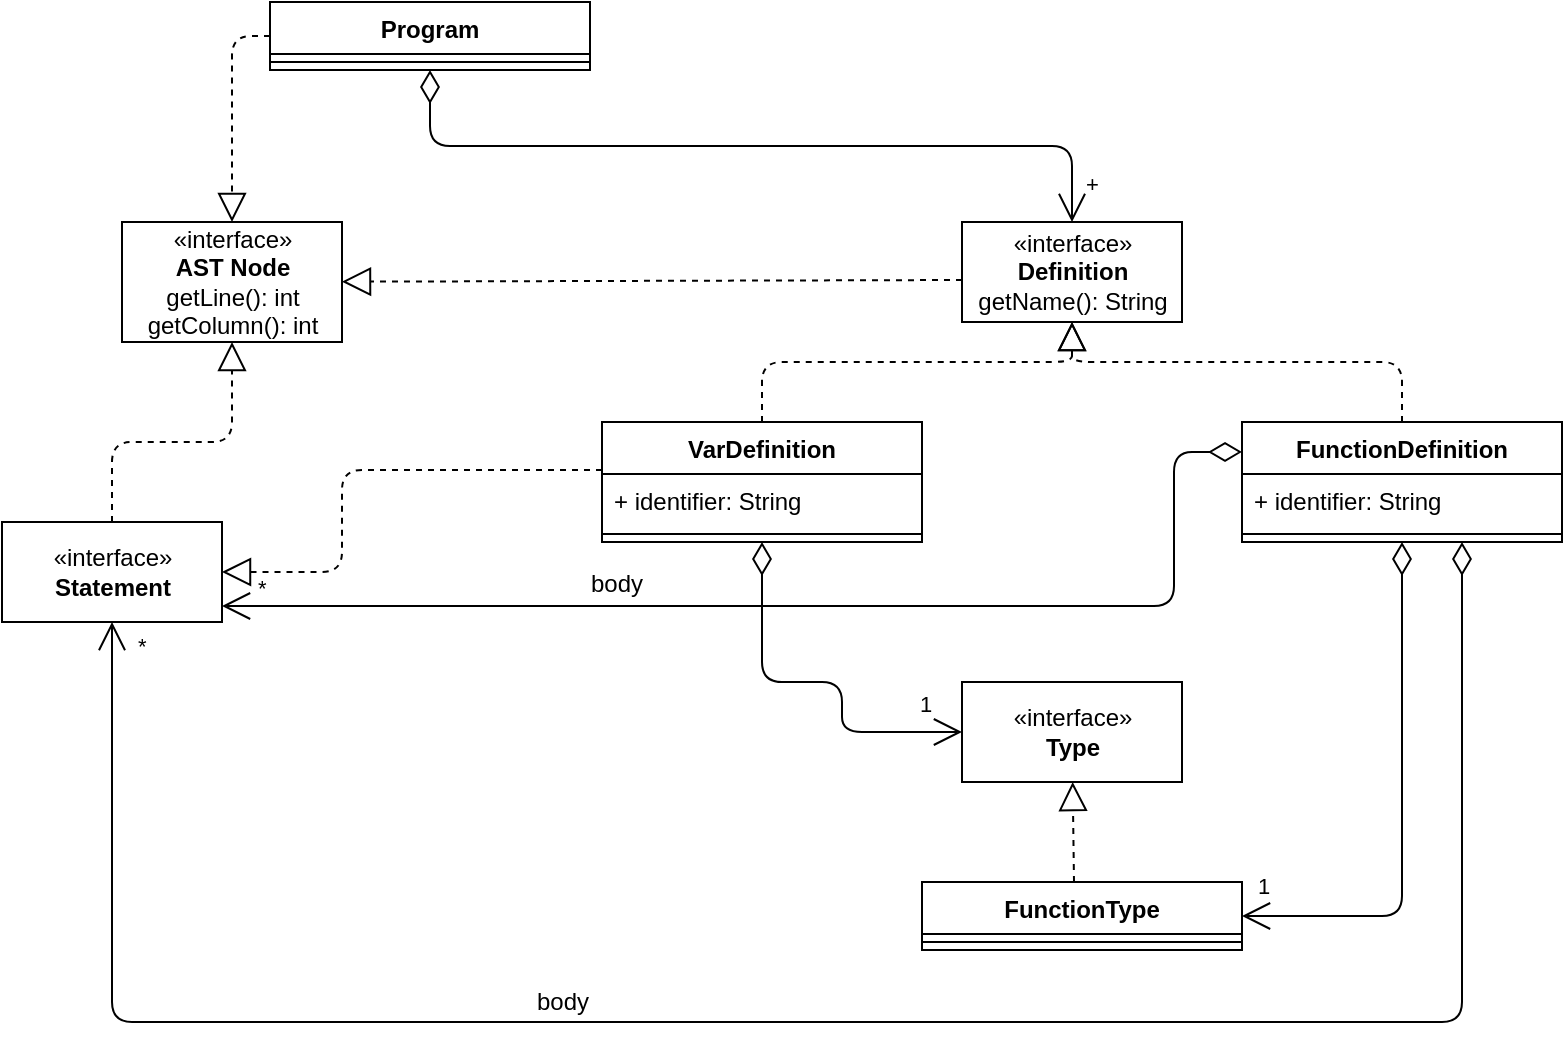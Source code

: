 <mxfile version="12.7.9" pages="4"><diagram id="1pvqE2xSSdPesMA4n-5D" name="General"><mxGraphModel dx="1202" dy="551" grid="1" gridSize="10" guides="1" tooltips="1" connect="1" arrows="1" fold="1" page="1" pageScale="1" pageWidth="1169" pageHeight="827" math="0" shadow="0"><root><mxCell id="xeBCq3p56cCZOaiaHk41-0"/><mxCell id="xeBCq3p56cCZOaiaHk41-1" parent="xeBCq3p56cCZOaiaHk41-0"/><mxCell id="0zR2pNEIbDz-c58yzphK-0" value="Program" style="swimlane;fontStyle=1;align=center;verticalAlign=top;childLayout=stackLayout;horizontal=1;startSize=26;horizontalStack=0;resizeParent=1;resizeParentMax=0;resizeLast=0;collapsible=1;marginBottom=0;" vertex="1" parent="xeBCq3p56cCZOaiaHk41-1"><mxGeometry x="328" y="159" width="160" height="34" as="geometry"/></mxCell><mxCell id="0zR2pNEIbDz-c58yzphK-1" value="" style="line;strokeWidth=1;fillColor=none;align=left;verticalAlign=middle;spacingTop=-1;spacingLeft=3;spacingRight=3;rotatable=0;labelPosition=right;points=[];portConstraint=eastwest;" vertex="1" parent="0zR2pNEIbDz-c58yzphK-0"><mxGeometry y="26" width="160" height="8" as="geometry"/></mxCell><mxCell id="0zR2pNEIbDz-c58yzphK-2" value="«interface»&lt;br&gt;&lt;b&gt;Definition&lt;/b&gt;&lt;br&gt;getName(): String" style="html=1;" vertex="1" parent="xeBCq3p56cCZOaiaHk41-1"><mxGeometry x="674" y="269" width="110" height="50" as="geometry"/></mxCell><mxCell id="0zR2pNEIbDz-c58yzphK-3" value="VarDefinition" style="swimlane;fontStyle=1;align=center;verticalAlign=top;childLayout=stackLayout;horizontal=1;startSize=26;horizontalStack=0;resizeParent=1;resizeParentMax=0;resizeLast=0;collapsible=1;marginBottom=0;" vertex="1" parent="xeBCq3p56cCZOaiaHk41-1"><mxGeometry x="494" y="369" width="160" height="60" as="geometry"/></mxCell><mxCell id="0zR2pNEIbDz-c58yzphK-4" value="+ identifier: String" style="text;strokeColor=none;fillColor=none;align=left;verticalAlign=top;spacingLeft=4;spacingRight=4;overflow=hidden;rotatable=0;points=[[0,0.5],[1,0.5]];portConstraint=eastwest;" vertex="1" parent="0zR2pNEIbDz-c58yzphK-3"><mxGeometry y="26" width="160" height="26" as="geometry"/></mxCell><mxCell id="0zR2pNEIbDz-c58yzphK-5" value="" style="line;strokeWidth=1;fillColor=none;align=left;verticalAlign=middle;spacingTop=-1;spacingLeft=3;spacingRight=3;rotatable=0;labelPosition=right;points=[];portConstraint=eastwest;" vertex="1" parent="0zR2pNEIbDz-c58yzphK-3"><mxGeometry y="52" width="160" height="8" as="geometry"/></mxCell><mxCell id="0zR2pNEIbDz-c58yzphK-6" value="FunctionDefinition" style="swimlane;fontStyle=1;align=center;verticalAlign=top;childLayout=stackLayout;horizontal=1;startSize=26;horizontalStack=0;resizeParent=1;resizeParentMax=0;resizeLast=0;collapsible=1;marginBottom=0;" vertex="1" parent="xeBCq3p56cCZOaiaHk41-1"><mxGeometry x="814" y="369" width="160" height="60" as="geometry"/></mxCell><mxCell id="0zR2pNEIbDz-c58yzphK-7" value="+ identifier: String" style="text;strokeColor=none;fillColor=none;align=left;verticalAlign=top;spacingLeft=4;spacingRight=4;overflow=hidden;rotatable=0;points=[[0,0.5],[1,0.5]];portConstraint=eastwest;" vertex="1" parent="0zR2pNEIbDz-c58yzphK-6"><mxGeometry y="26" width="160" height="26" as="geometry"/></mxCell><mxCell id="0zR2pNEIbDz-c58yzphK-8" value="" style="line;strokeWidth=1;fillColor=none;align=left;verticalAlign=middle;spacingTop=-1;spacingLeft=3;spacingRight=3;rotatable=0;labelPosition=right;points=[];portConstraint=eastwest;" vertex="1" parent="0zR2pNEIbDz-c58yzphK-6"><mxGeometry y="52" width="160" height="8" as="geometry"/></mxCell><mxCell id="0zR2pNEIbDz-c58yzphK-9" value="«interface»&lt;br&gt;&lt;b&gt;Type&lt;/b&gt;" style="html=1;" vertex="1" parent="xeBCq3p56cCZOaiaHk41-1"><mxGeometry x="674" y="499" width="110" height="50" as="geometry"/></mxCell><mxCell id="0zR2pNEIbDz-c58yzphK-10" value="1" style="endArrow=open;html=1;endSize=12;startArrow=diamondThin;startSize=14;startFill=0;edgeStyle=orthogonalEdgeStyle;align=left;verticalAlign=bottom;strokeWidth=1;entryX=0;entryY=0.5;entryDx=0;entryDy=0;" edge="1" parent="xeBCq3p56cCZOaiaHk41-1" source="0zR2pNEIbDz-c58yzphK-3" target="0zR2pNEIbDz-c58yzphK-9"><mxGeometry x="0.758" y="5" relative="1" as="geometry"><mxPoint x="574" y="459" as="sourcePoint"/><mxPoint x="674" y="499" as="targetPoint"/><Array as="points"><mxPoint x="574" y="499"/><mxPoint x="614" y="499"/><mxPoint x="614" y="524"/></Array><mxPoint as="offset"/></mxGeometry></mxCell><mxCell id="0zR2pNEIbDz-c58yzphK-11" value="*" style="endArrow=open;html=1;endSize=12;startArrow=diamondThin;startSize=14;startFill=0;edgeStyle=orthogonalEdgeStyle;align=left;verticalAlign=bottom;strokeWidth=1;exitX=0;exitY=0.25;exitDx=0;exitDy=0;" edge="1" parent="xeBCq3p56cCZOaiaHk41-1" source="0zR2pNEIbDz-c58yzphK-6" target="0zR2pNEIbDz-c58yzphK-18"><mxGeometry x="0.946" relative="1" as="geometry"><mxPoint x="674" y="389" as="sourcePoint"/><mxPoint x="834" y="389" as="targetPoint"/><mxPoint as="offset"/><Array as="points"><mxPoint x="780" y="384"/><mxPoint x="780" y="461"/></Array></mxGeometry></mxCell><mxCell id="0zR2pNEIbDz-c58yzphK-12" value="body" style="text;html=1;align=center;verticalAlign=middle;resizable=0;points=[];labelBackgroundColor=#ffffff;" vertex="1" connectable="0" parent="0zR2pNEIbDz-c58yzphK-11"><mxGeometry x="0.13" y="-4" relative="1" as="geometry"><mxPoint x="-59" y="-7.5" as="offset"/></mxGeometry></mxCell><mxCell id="0zR2pNEIbDz-c58yzphK-13" value="" style="endArrow=block;dashed=1;endFill=0;endSize=12;html=1;strokeWidth=1;entryX=0.5;entryY=1;entryDx=0;entryDy=0;exitX=0.5;exitY=0;exitDx=0;exitDy=0;" edge="1" parent="xeBCq3p56cCZOaiaHk41-1" source="0zR2pNEIbDz-c58yzphK-3" target="0zR2pNEIbDz-c58yzphK-2"><mxGeometry width="160" relative="1" as="geometry"><mxPoint x="514" y="329" as="sourcePoint"/><mxPoint x="674" y="329" as="targetPoint"/><Array as="points"><mxPoint x="574" y="339"/><mxPoint x="729" y="339"/></Array></mxGeometry></mxCell><mxCell id="0zR2pNEIbDz-c58yzphK-14" value="" style="endArrow=block;dashed=1;endFill=0;endSize=12;html=1;strokeWidth=1;exitX=0.5;exitY=0;exitDx=0;exitDy=0;entryX=0.5;entryY=1;entryDx=0;entryDy=0;" edge="1" parent="xeBCq3p56cCZOaiaHk41-1" source="0zR2pNEIbDz-c58yzphK-6" target="0zR2pNEIbDz-c58yzphK-2"><mxGeometry width="160" relative="1" as="geometry"><mxPoint x="584" y="379" as="sourcePoint"/><mxPoint x="724" y="319" as="targetPoint"/><Array as="points"><mxPoint x="894" y="339"/><mxPoint x="729" y="339"/></Array></mxGeometry></mxCell><mxCell id="0zR2pNEIbDz-c58yzphK-15" value="+" style="endArrow=open;html=1;endSize=12;startArrow=diamondThin;startSize=14;startFill=0;edgeStyle=orthogonalEdgeStyle;align=left;verticalAlign=bottom;strokeWidth=1;entryX=0.5;entryY=0;entryDx=0;entryDy=0;exitX=0.5;exitY=1;exitDx=0;exitDy=0;" edge="1" parent="xeBCq3p56cCZOaiaHk41-1" source="0zR2pNEIbDz-c58yzphK-0" target="0zR2pNEIbDz-c58yzphK-2"><mxGeometry x="0.95" y="5" relative="1" as="geometry"><mxPoint x="164" y="299" as="sourcePoint"/><mxPoint x="324" y="299" as="targetPoint"/><mxPoint as="offset"/></mxGeometry></mxCell><mxCell id="0zR2pNEIbDz-c58yzphK-16" value="«interface»&lt;br&gt;&lt;b&gt;AST Node&lt;/b&gt;&lt;br&gt;getLine(): int&lt;br&gt;getColumn(): int" style="html=1;" vertex="1" parent="xeBCq3p56cCZOaiaHk41-1"><mxGeometry x="254" y="269" width="110" height="60" as="geometry"/></mxCell><mxCell id="0zR2pNEIbDz-c58yzphK-17" value="" style="endArrow=block;dashed=1;endFill=0;endSize=12;html=1;strokeWidth=1;entryX=0.5;entryY=0;entryDx=0;entryDy=0;" edge="1" parent="xeBCq3p56cCZOaiaHk41-1" source="0zR2pNEIbDz-c58yzphK-0" target="0zR2pNEIbDz-c58yzphK-16"><mxGeometry width="160" relative="1" as="geometry"><mxPoint x="354" y="169" as="sourcePoint"/><mxPoint x="364" y="219" as="targetPoint"/><Array as="points"><mxPoint x="309" y="176"/></Array></mxGeometry></mxCell><mxCell id="0zR2pNEIbDz-c58yzphK-18" value="«interface»&lt;br&gt;&lt;b&gt;Statement&lt;/b&gt;" style="html=1;" vertex="1" parent="xeBCq3p56cCZOaiaHk41-1"><mxGeometry x="194" y="419" width="110" height="50" as="geometry"/></mxCell><mxCell id="0zR2pNEIbDz-c58yzphK-19" value="" style="endArrow=block;dashed=1;endFill=0;endSize=12;html=1;strokeWidth=1;" edge="1" parent="xeBCq3p56cCZOaiaHk41-1" target="0zR2pNEIbDz-c58yzphK-18"><mxGeometry width="160" relative="1" as="geometry"><mxPoint x="494" y="393" as="sourcePoint"/><mxPoint x="404" y="389" as="targetPoint"/><Array as="points"><mxPoint x="364" y="393"/><mxPoint x="364" y="444"/></Array></mxGeometry></mxCell><mxCell id="0zR2pNEIbDz-c58yzphK-20" value="" style="endArrow=block;dashed=1;endFill=0;endSize=12;html=1;strokeWidth=1;" edge="1" parent="xeBCq3p56cCZOaiaHk41-1" source="0zR2pNEIbDz-c58yzphK-18" target="0zR2pNEIbDz-c58yzphK-16"><mxGeometry width="160" relative="1" as="geometry"><mxPoint x="54" y="319" as="sourcePoint"/><mxPoint x="214" y="319" as="targetPoint"/><Array as="points"><mxPoint x="249" y="379"/><mxPoint x="309" y="379"/></Array></mxGeometry></mxCell><mxCell id="0zR2pNEIbDz-c58yzphK-21" value="" style="endArrow=block;dashed=1;endFill=0;endSize=12;html=1;strokeWidth=1;" edge="1" parent="xeBCq3p56cCZOaiaHk41-1" target="0zR2pNEIbDz-c58yzphK-16"><mxGeometry width="160" relative="1" as="geometry"><mxPoint x="674" y="298" as="sourcePoint"/><mxPoint x="584" y="309" as="targetPoint"/></mxGeometry></mxCell><mxCell id="0zR2pNEIbDz-c58yzphK-22" value="FunctionType" style="swimlane;fontStyle=1;align=center;verticalAlign=top;childLayout=stackLayout;horizontal=1;startSize=26;horizontalStack=0;resizeParent=1;resizeParentMax=0;resizeLast=0;collapsible=1;marginBottom=0;" vertex="1" parent="xeBCq3p56cCZOaiaHk41-1"><mxGeometry x="654" y="599" width="160" height="34" as="geometry"/></mxCell><mxCell id="0zR2pNEIbDz-c58yzphK-23" value="" style="line;strokeWidth=1;fillColor=none;align=left;verticalAlign=middle;spacingTop=-1;spacingLeft=3;spacingRight=3;rotatable=0;labelPosition=right;points=[];portConstraint=eastwest;" vertex="1" parent="0zR2pNEIbDz-c58yzphK-22"><mxGeometry y="26" width="160" height="8" as="geometry"/></mxCell><mxCell id="0zR2pNEIbDz-c58yzphK-24" value="" style="endArrow=block;dashed=1;endFill=0;endSize=12;html=1;strokeWidth=1;" edge="1" parent="xeBCq3p56cCZOaiaHk41-1" target="0zR2pNEIbDz-c58yzphK-9"><mxGeometry width="160" relative="1" as="geometry"><mxPoint x="730" y="599" as="sourcePoint"/><mxPoint x="234" y="659" as="targetPoint"/></mxGeometry></mxCell><mxCell id="0zR2pNEIbDz-c58yzphK-25" value="1" style="endArrow=open;html=1;endSize=12;startArrow=diamondThin;startSize=14;startFill=0;edgeStyle=orthogonalEdgeStyle;align=left;verticalAlign=bottom;strokeWidth=1;entryX=1;entryY=0.5;entryDx=0;entryDy=0;" edge="1" parent="xeBCq3p56cCZOaiaHk41-1" source="0zR2pNEIbDz-c58yzphK-6" target="0zR2pNEIbDz-c58yzphK-22"><mxGeometry x="0.955" y="-6" relative="1" as="geometry"><mxPoint x="834" y="539" as="sourcePoint"/><mxPoint x="994" y="539" as="targetPoint"/><mxPoint as="offset"/></mxGeometry></mxCell><mxCell id="0zR2pNEIbDz-c58yzphK-26" value="*" style="endArrow=open;html=1;endSize=12;startArrow=diamondThin;startSize=14;startFill=0;edgeStyle=orthogonalEdgeStyle;align=left;verticalAlign=bottom;" edge="1" parent="xeBCq3p56cCZOaiaHk41-1" source="0zR2pNEIbDz-c58yzphK-6" target="0zR2pNEIbDz-c58yzphK-18"><mxGeometry x="0.962" y="-11" relative="1" as="geometry"><mxPoint x="334" y="509" as="sourcePoint"/><mxPoint x="494" y="509" as="targetPoint"/><Array as="points"><mxPoint x="924" y="669"/><mxPoint x="249" y="669"/></Array><mxPoint as="offset"/></mxGeometry></mxCell><mxCell id="0zR2pNEIbDz-c58yzphK-27" value="body" style="text;html=1;align=center;verticalAlign=middle;resizable=0;points=[];autosize=1;" vertex="1" parent="xeBCq3p56cCZOaiaHk41-1"><mxGeometry x="454" y="649" width="40" height="20" as="geometry"/></mxCell></root></mxGraphModel></diagram><diagram name="Expression" id="UQ30oNKZ9zZW_lEh5575"><mxGraphModel dx="1022" dy="434" grid="1" gridSize="10" guides="1" tooltips="1" connect="1" arrows="1" fold="1" page="1" pageScale="1" pageWidth="1169" pageHeight="827" math="0" shadow="0"><root><mxCell id="pkYUjKq_L7vuNlTsYVVi-0"/><mxCell id="pkYUjKq_L7vuNlTsYVVi-1" parent="pkYUjKq_L7vuNlTsYVVi-0"/><mxCell id="pkYUjKq_L7vuNlTsYVVi-2" value="Variable" style="swimlane;fontStyle=1;align=center;verticalAlign=top;childLayout=stackLayout;horizontal=1;startSize=26;horizontalStack=0;resizeParent=1;resizeParentMax=0;resizeLast=0;collapsible=1;marginBottom=0;shadow=0;" parent="pkYUjKq_L7vuNlTsYVVi-1" vertex="1"><mxGeometry x="88.0" y="298.4" width="160" height="60" as="geometry"/></mxCell><mxCell id="pkYUjKq_L7vuNlTsYVVi-3" value="+ name: String" style="text;strokeColor=none;fillColor=none;align=left;verticalAlign=top;spacingLeft=4;spacingRight=4;overflow=hidden;rotatable=0;points=[[0,0.5],[1,0.5]];portConstraint=eastwest;shadow=0;" parent="pkYUjKq_L7vuNlTsYVVi-2" vertex="1"><mxGeometry y="26" width="160" height="26" as="geometry"/></mxCell><mxCell id="pkYUjKq_L7vuNlTsYVVi-4" value="" style="line;strokeWidth=1;fillColor=none;align=left;verticalAlign=middle;spacingTop=-1;spacingLeft=3;spacingRight=3;rotatable=0;labelPosition=right;points=[];portConstraint=eastwest;shadow=0;" parent="pkYUjKq_L7vuNlTsYVVi-2" vertex="1"><mxGeometry y="52" width="160" height="8" as="geometry"/></mxCell><mxCell id="pkYUjKq_L7vuNlTsYVVi-5" value="IntLiteral" style="swimlane;fontStyle=1;align=center;verticalAlign=top;childLayout=stackLayout;horizontal=1;startSize=26;horizontalStack=0;resizeParent=1;resizeParentMax=0;resizeLast=0;collapsible=1;marginBottom=0;shadow=0;" parent="pkYUjKq_L7vuNlTsYVVi-1" vertex="1"><mxGeometry x="101.0" y="516.6" width="160" height="60" as="geometry"/></mxCell><mxCell id="pkYUjKq_L7vuNlTsYVVi-6" value="+ value: int" style="text;strokeColor=none;fillColor=none;align=left;verticalAlign=top;spacingLeft=4;spacingRight=4;overflow=hidden;rotatable=0;points=[[0,0.5],[1,0.5]];portConstraint=eastwest;shadow=0;" parent="pkYUjKq_L7vuNlTsYVVi-5" vertex="1"><mxGeometry y="26" width="160" height="26" as="geometry"/></mxCell><mxCell id="pkYUjKq_L7vuNlTsYVVi-7" value="" style="line;strokeWidth=1;fillColor=none;align=left;verticalAlign=middle;spacingTop=-1;spacingLeft=3;spacingRight=3;rotatable=0;labelPosition=right;points=[];portConstraint=eastwest;shadow=0;" parent="pkYUjKq_L7vuNlTsYVVi-5" vertex="1"><mxGeometry y="52" width="160" height="8" as="geometry"/></mxCell><mxCell id="pkYUjKq_L7vuNlTsYVVi-8" value="Arithmetic" style="swimlane;fontStyle=1;align=center;verticalAlign=top;childLayout=stackLayout;horizontal=1;startSize=26;horizontalStack=0;resizeParent=1;resizeParentMax=0;resizeLast=0;collapsible=1;marginBottom=0;shadow=0;" parent="pkYUjKq_L7vuNlTsYVVi-1" vertex="1"><mxGeometry x="430.0" y="594.0" width="160" height="60" as="geometry"/></mxCell><mxCell id="pkYUjKq_L7vuNlTsYVVi-9" value="+ operand: String" style="text;strokeColor=none;fillColor=none;align=left;verticalAlign=top;spacingLeft=4;spacingRight=4;overflow=hidden;rotatable=0;points=[[0,0.5],[1,0.5]];portConstraint=eastwest;shadow=0;" parent="pkYUjKq_L7vuNlTsYVVi-8" vertex="1"><mxGeometry y="26" width="160" height="26" as="geometry"/></mxCell><mxCell id="pkYUjKq_L7vuNlTsYVVi-10" value="" style="line;strokeWidth=1;fillColor=none;align=left;verticalAlign=middle;spacingTop=-1;spacingLeft=3;spacingRight=3;rotatable=0;labelPosition=right;points=[];portConstraint=eastwest;shadow=0;" parent="pkYUjKq_L7vuNlTsYVVi-8" vertex="1"><mxGeometry y="52" width="160" height="8" as="geometry"/></mxCell><mxCell id="pkYUjKq_L7vuNlTsYVVi-11" value="UnaryMinus" style="swimlane;fontStyle=1;align=center;verticalAlign=top;childLayout=stackLayout;horizontal=1;startSize=26;horizontalStack=0;resizeParent=1;resizeParentMax=0;resizeLast=0;collapsible=1;marginBottom=0;shadow=0;" parent="pkYUjKq_L7vuNlTsYVVi-1" vertex="1"><mxGeometry x="293.2" y="38.0" width="160" height="34" as="geometry"/></mxCell><mxCell id="pkYUjKq_L7vuNlTsYVVi-12" value="" style="line;strokeWidth=1;fillColor=none;align=left;verticalAlign=middle;spacingTop=-1;spacingLeft=3;spacingRight=3;rotatable=0;labelPosition=right;points=[];portConstraint=eastwest;shadow=0;" parent="pkYUjKq_L7vuNlTsYVVi-11" vertex="1"><mxGeometry y="26" width="160" height="8" as="geometry"/></mxCell><mxCell id="pkYUjKq_L7vuNlTsYVVi-13" value="«interface»&lt;br&gt;&lt;b&gt;Expression&lt;/b&gt;" style="html=1;shadow=0;" parent="pkYUjKq_L7vuNlTsYVVi-1" vertex="1"><mxGeometry x="408.0" y="272.1" width="226.8" height="112.6" as="geometry"/></mxCell><mxCell id="pkYUjKq_L7vuNlTsYVVi-14" value="" style="endArrow=block;dashed=1;endFill=0;endSize=12;html=1;shadow=0;" parent="pkYUjKq_L7vuNlTsYVVi-1" source="pkYUjKq_L7vuNlTsYVVi-2" target="pkYUjKq_L7vuNlTsYVVi-13" edge="1"><mxGeometry width="160" relative="1" as="geometry"><mxPoint x="444.8" y="421.4" as="sourcePoint"/><mxPoint x="614.8" y="541.4" as="targetPoint"/></mxGeometry></mxCell><mxCell id="pkYUjKq_L7vuNlTsYVVi-15" value="" style="endArrow=block;dashed=1;endFill=0;endSize=12;html=1;shadow=0;" parent="pkYUjKq_L7vuNlTsYVVi-1" source="pkYUjKq_L7vuNlTsYVVi-5" edge="1"><mxGeometry width="160" relative="1" as="geometry"><mxPoint x="173.2" y="489.6" as="sourcePoint"/><mxPoint x="407.2" y="379.6" as="targetPoint"/></mxGeometry></mxCell><mxCell id="pkYUjKq_L7vuNlTsYVVi-16" value="" style="endArrow=block;dashed=1;endFill=0;endSize=12;html=1;exitX=0.75;exitY=0;exitDx=0;exitDy=0;shadow=0;entryX=0.626;entryY=1;entryDx=0;entryDy=0;entryPerimeter=0;" parent="pkYUjKq_L7vuNlTsYVVi-1" source="pkYUjKq_L7vuNlTsYVVi-8" target="pkYUjKq_L7vuNlTsYVVi-13" edge="1"><mxGeometry width="160" relative="1" as="geometry"><mxPoint x="424.8" y="441.4" as="sourcePoint"/><mxPoint x="574.8" y="331.4" as="targetPoint"/></mxGeometry></mxCell><mxCell id="pkYUjKq_L7vuNlTsYVVi-17" value="" style="endArrow=block;dashed=1;endFill=0;endSize=12;html=1;entryX=0.199;entryY=0;entryDx=0;entryDy=0;entryPerimeter=0;shadow=0;" parent="pkYUjKq_L7vuNlTsYVVi-1" source="pkYUjKq_L7vuNlTsYVVi-11" target="pkYUjKq_L7vuNlTsYVVi-13" edge="1"><mxGeometry width="160" relative="1" as="geometry"><mxPoint x="634.8" y="435.4" as="sourcePoint"/><mxPoint x="584.8" y="341.4" as="targetPoint"/><Array as="points"><mxPoint x="374.2" y="189.6"/><mxPoint x="453.2" y="189.6"/></Array></mxGeometry></mxCell><mxCell id="pkYUjKq_L7vuNlTsYVVi-18" value="UnaryNot" style="swimlane;fontStyle=1;align=center;verticalAlign=top;childLayout=stackLayout;horizontal=1;startSize=26;horizontalStack=0;resizeParent=1;resizeParentMax=0;resizeLast=0;collapsible=1;marginBottom=0;shadow=0;" parent="pkYUjKq_L7vuNlTsYVVi-1" vertex="1"><mxGeometry x="88.0" y="38.0" width="160" height="34" as="geometry"/></mxCell><mxCell id="pkYUjKq_L7vuNlTsYVVi-19" value="" style="line;strokeWidth=1;fillColor=none;align=left;verticalAlign=middle;spacingTop=-1;spacingLeft=3;spacingRight=3;rotatable=0;labelPosition=right;points=[];portConstraint=eastwest;shadow=0;" parent="pkYUjKq_L7vuNlTsYVVi-18" vertex="1"><mxGeometry y="26" width="160" height="8" as="geometry"/></mxCell><mxCell id="pkYUjKq_L7vuNlTsYVVi-20" value="" style="endArrow=block;dashed=1;endFill=0;endSize=12;html=1;entryX=0.111;entryY=0;entryDx=0;entryDy=0;entryPerimeter=0;shadow=0;" parent="pkYUjKq_L7vuNlTsYVVi-1" target="pkYUjKq_L7vuNlTsYVVi-13" edge="1"><mxGeometry width="160" relative="1" as="geometry"><mxPoint x="223.2" y="71.6" as="sourcePoint"/><mxPoint x="644.8" y="299.2" as="targetPoint"/><Array as="points"><mxPoint x="223.2" y="189.6"/><mxPoint x="323.2" y="189.6"/><mxPoint x="323.2" y="229.6"/><mxPoint x="433.2" y="229.6"/></Array></mxGeometry></mxCell><mxCell id="pkYUjKq_L7vuNlTsYVVi-21" value="Comparisson" style="swimlane;fontStyle=1;align=center;verticalAlign=top;childLayout=stackLayout;horizontal=1;startSize=26;horizontalStack=0;resizeParent=1;resizeParentMax=0;resizeLast=0;collapsible=1;marginBottom=0;shadow=0;" parent="pkYUjKq_L7vuNlTsYVVi-1" vertex="1"><mxGeometry x="848.0" y="298.4" width="160" height="60" as="geometry"><mxRectangle x="860" y="-70" width="110" height="26" as="alternateBounds"/></mxGeometry></mxCell><mxCell id="pkYUjKq_L7vuNlTsYVVi-22" value="+ operand: String" style="text;strokeColor=none;fillColor=none;align=left;verticalAlign=top;spacingLeft=4;spacingRight=4;overflow=hidden;rotatable=0;points=[[0,0.5],[1,0.5]];portConstraint=eastwest;shadow=0;" parent="pkYUjKq_L7vuNlTsYVVi-21" vertex="1"><mxGeometry y="26" width="160" height="26" as="geometry"/></mxCell><mxCell id="pkYUjKq_L7vuNlTsYVVi-23" value="" style="line;strokeWidth=1;fillColor=none;align=left;verticalAlign=middle;spacingTop=-1;spacingLeft=3;spacingRight=3;rotatable=0;labelPosition=right;points=[];portConstraint=eastwest;shadow=0;" parent="pkYUjKq_L7vuNlTsYVVi-21" vertex="1"><mxGeometry y="52" width="160" height="8" as="geometry"/></mxCell><mxCell id="pkYUjKq_L7vuNlTsYVVi-24" value="" style="endArrow=block;dashed=1;endFill=0;endSize=12;html=1;entryX=1;entryY=0.5;entryDx=0;entryDy=0;exitX=-0.015;exitY=0.1;exitDx=0;exitDy=0;exitPerimeter=0;shadow=0;" parent="pkYUjKq_L7vuNlTsYVVi-1" source="pkYUjKq_L7vuNlTsYVVi-22" target="pkYUjKq_L7vuNlTsYVVi-13" edge="1"><mxGeometry width="160" relative="1" as="geometry"><mxPoint x="521.8" y="181.4" as="sourcePoint"/><mxPoint x="681.8" y="181.4" as="targetPoint"/></mxGeometry></mxCell><mxCell id="pkYUjKq_L7vuNlTsYVVi-25" value="2" style="endArrow=open;html=1;endSize=12;startArrow=diamondThin;startSize=14;startFill=0;edgeStyle=orthogonalEdgeStyle;align=left;verticalAlign=bottom;exitX=0;exitY=0.25;exitDx=0;exitDy=0;entryX=1;entryY=0.25;entryDx=0;entryDy=0;shadow=0;" parent="pkYUjKq_L7vuNlTsYVVi-1" source="pkYUjKq_L7vuNlTsYVVi-21" target="pkYUjKq_L7vuNlTsYVVi-13" edge="1"><mxGeometry x="0.911" relative="1" as="geometry"><mxPoint x="824.8" y="106.4" as="sourcePoint"/><mxPoint x="614.8" y="281.4" as="targetPoint"/><mxPoint as="offset"/></mxGeometry></mxCell><mxCell id="pkYUjKq_L7vuNlTsYVVi-26" value="Logical" style="swimlane;fontStyle=1;align=center;verticalAlign=top;childLayout=stackLayout;horizontal=1;startSize=26;horizontalStack=0;resizeParent=1;resizeParentMax=0;resizeLast=0;collapsible=1;marginBottom=0;shadow=0;" parent="pkYUjKq_L7vuNlTsYVVi-1" vertex="1"><mxGeometry x="848.0" y="124.0" width="160" height="60" as="geometry"/></mxCell><mxCell id="pkYUjKq_L7vuNlTsYVVi-27" value="+ operand: String" style="text;strokeColor=none;fillColor=none;align=left;verticalAlign=top;spacingLeft=4;spacingRight=4;overflow=hidden;rotatable=0;points=[[0,0.5],[1,0.5]];portConstraint=eastwest;shadow=0;" parent="pkYUjKq_L7vuNlTsYVVi-26" vertex="1"><mxGeometry y="26" width="160" height="26" as="geometry"/></mxCell><mxCell id="pkYUjKq_L7vuNlTsYVVi-28" value="" style="line;strokeWidth=1;fillColor=none;align=left;verticalAlign=middle;spacingTop=-1;spacingLeft=3;spacingRight=3;rotatable=0;labelPosition=right;points=[];portConstraint=eastwest;shadow=0;" parent="pkYUjKq_L7vuNlTsYVVi-26" vertex="1"><mxGeometry y="52" width="160" height="8" as="geometry"/></mxCell><mxCell id="pkYUjKq_L7vuNlTsYVVi-29" value="" style="endArrow=block;dashed=1;endFill=0;endSize=12;html=1;shadow=0;" parent="pkYUjKq_L7vuNlTsYVVi-1" source="pkYUjKq_L7vuNlTsYVVi-26" target="pkYUjKq_L7vuNlTsYVVi-13" edge="1"><mxGeometry width="160" relative="1" as="geometry"><mxPoint x="484.8" y="141.4" as="sourcePoint"/><mxPoint x="534.8" y="191.4" as="targetPoint"/></mxGeometry></mxCell><mxCell id="pkYUjKq_L7vuNlTsYVVi-30" value="2" style="endArrow=open;html=1;endSize=12;startArrow=diamondThin;startSize=14;startFill=0;edgeStyle=orthogonalEdgeStyle;align=left;verticalAlign=bottom;entryX=0.97;entryY=0.012;entryDx=0;entryDy=0;entryPerimeter=0;shadow=0;" parent="pkYUjKq_L7vuNlTsYVVi-1" source="pkYUjKq_L7vuNlTsYVVi-26" target="pkYUjKq_L7vuNlTsYVVi-13" edge="1"><mxGeometry x="0.849" y="-18" relative="1" as="geometry"><mxPoint x="532.8" y="141.4" as="sourcePoint"/><mxPoint x="504.8" y="191.4" as="targetPoint"/><mxPoint as="offset"/></mxGeometry></mxCell><mxCell id="pkYUjKq_L7vuNlTsYVVi-31" value="Indexing" style="swimlane;fontStyle=1;align=center;verticalAlign=top;childLayout=stackLayout;horizontal=1;startSize=26;horizontalStack=0;resizeParent=1;resizeParentMax=0;resizeLast=0;collapsible=1;marginBottom=0;shadow=0;" parent="pkYUjKq_L7vuNlTsYVVi-1" vertex="1"><mxGeometry x="720.0" y="630.0" width="160" height="34" as="geometry"/></mxCell><mxCell id="pkYUjKq_L7vuNlTsYVVi-32" value="" style="line;strokeWidth=1;fillColor=none;align=left;verticalAlign=middle;spacingTop=-1;spacingLeft=3;spacingRight=3;rotatable=0;labelPosition=right;points=[];portConstraint=eastwest;shadow=0;" parent="pkYUjKq_L7vuNlTsYVVi-31" vertex="1"><mxGeometry y="26" width="160" height="8" as="geometry"/></mxCell><mxCell id="pkYUjKq_L7vuNlTsYVVi-33" value="2" style="endArrow=open;html=1;endSize=12;startArrow=diamondThin;startSize=14;startFill=0;edgeStyle=orthogonalEdgeStyle;align=left;verticalAlign=bottom;shadow=0;" parent="pkYUjKq_L7vuNlTsYVVi-1" source="pkYUjKq_L7vuNlTsYVVi-8" edge="1" target="pkYUjKq_L7vuNlTsYVVi-13"><mxGeometry x="0.847" y="-7" relative="1" as="geometry"><mxPoint x="468.0" y="544.0" as="sourcePoint"/><mxPoint x="500" y="440" as="targetPoint"/><mxPoint as="offset"/></mxGeometry></mxCell><mxCell id="pkYUjKq_L7vuNlTsYVVi-34" value="1" style="endArrow=open;html=1;endSize=12;startArrow=diamondThin;startSize=14;startFill=0;edgeStyle=orthogonalEdgeStyle;align=left;verticalAlign=bottom;shadow=0;" parent="pkYUjKq_L7vuNlTsYVVi-1" source="pkYUjKq_L7vuNlTsYVVi-18" target="pkYUjKq_L7vuNlTsYVVi-13" edge="1"><mxGeometry x="0.936" relative="1" as="geometry"><mxPoint x="803.0" y="558.4" as="sourcePoint"/><mxPoint x="803.058" y="329.1" as="targetPoint"/><mxPoint as="offset"/><Array as="points"><mxPoint x="168.2" y="139.6"/><mxPoint x="203.2" y="139.6"/><mxPoint x="203.2" y="279.6"/></Array></mxGeometry></mxCell><mxCell id="pkYUjKq_L7vuNlTsYVVi-73" value="1" style="endArrow=open;html=1;endSize=12;startArrow=diamondThin;startSize=14;startFill=0;edgeStyle=orthogonalEdgeStyle;align=left;verticalAlign=bottom;exitX=0.688;exitY=1;exitDx=0;exitDy=0;exitPerimeter=0;shadow=0;" parent="pkYUjKq_L7vuNlTsYVVi-1" source="pkYUjKq_L7vuNlTsYVVi-12" target="pkYUjKq_L7vuNlTsYVVi-13" edge="1"><mxGeometry x="0.832" y="-10" relative="1" as="geometry"><mxPoint x="393.2" y="45.0" as="sourcePoint"/><mxPoint x="553.2" y="45.0" as="targetPoint"/><mxPoint as="offset"/></mxGeometry></mxCell><mxCell id="pkYUjKq_L7vuNlTsYVVi-74" value="Access" style="swimlane;fontStyle=1;align=center;verticalAlign=top;childLayout=stackLayout;horizontal=1;startSize=26;horizontalStack=0;resizeParent=1;resizeParentMax=0;resizeLast=0;collapsible=1;marginBottom=0;shadow=0;" parent="pkYUjKq_L7vuNlTsYVVi-1" vertex="1"><mxGeometry x="240.0" y="630" width="160" height="60" as="geometry"/></mxCell><mxCell id="pkYUjKq_L7vuNlTsYVVi-75" value="+ member: String" style="text;strokeColor=none;fillColor=none;align=left;verticalAlign=top;spacingLeft=4;spacingRight=4;overflow=hidden;rotatable=0;points=[[0,0.5],[1,0.5]];portConstraint=eastwest;shadow=0;" parent="pkYUjKq_L7vuNlTsYVVi-74" vertex="1"><mxGeometry y="26" width="160" height="26" as="geometry"/></mxCell><mxCell id="pkYUjKq_L7vuNlTsYVVi-76" value="" style="line;strokeWidth=1;fillColor=none;align=left;verticalAlign=middle;spacingTop=-1;spacingLeft=3;spacingRight=3;rotatable=0;labelPosition=right;points=[];portConstraint=eastwest;shadow=0;" parent="pkYUjKq_L7vuNlTsYVVi-74" vertex="1"><mxGeometry y="52" width="160" height="8" as="geometry"/></mxCell><mxCell id="pkYUjKq_L7vuNlTsYVVi-77" value="" style="endArrow=block;dashed=1;endFill=0;endSize=12;html=1;strokeWidth=1;shadow=0;entryX=0.295;entryY=1;entryDx=0;entryDy=0;entryPerimeter=0;" parent="pkYUjKq_L7vuNlTsYVVi-1" source="pkYUjKq_L7vuNlTsYVVi-74" target="pkYUjKq_L7vuNlTsYVVi-13" edge="1"><mxGeometry width="160" relative="1" as="geometry"><mxPoint x="103.2" y="399.6" as="sourcePoint"/><mxPoint x="408.2" y="356.6" as="targetPoint"/><Array as="points"><mxPoint x="320" y="570"/><mxPoint x="475" y="570"/></Array></mxGeometry></mxCell><mxCell id="pkYUjKq_L7vuNlTsYVVi-78" value="1" style="endArrow=open;html=1;endSize=12;startArrow=diamondThin;startSize=14;startFill=0;edgeStyle=orthogonalEdgeStyle;align=left;verticalAlign=bottom;strokeWidth=1;exitX=0.25;exitY=0;exitDx=0;exitDy=0;shadow=0;" parent="pkYUjKq_L7vuNlTsYVVi-1" source="pkYUjKq_L7vuNlTsYVVi-74" target="pkYUjKq_L7vuNlTsYVVi-13" edge="1"><mxGeometry x="0.891" y="-6" relative="1" as="geometry"><mxPoint x="-86.8" y="809.6" as="sourcePoint"/><mxPoint x="444" y="388" as="targetPoint"/><mxPoint as="offset"/><Array as="points"><mxPoint x="280" y="507"/><mxPoint x="450" y="507"/></Array></mxGeometry></mxCell><mxCell id="pkYUjKq_L7vuNlTsYVVi-80" value="Cast" style="swimlane;fontStyle=1;align=center;verticalAlign=top;childLayout=stackLayout;horizontal=1;startSize=26;horizontalStack=0;resizeParent=1;resizeParentMax=0;resizeLast=0;collapsible=1;marginBottom=0;shadow=0;" parent="pkYUjKq_L7vuNlTsYVVi-1" vertex="1"><mxGeometry x="972" y="529.6" width="160" height="34" as="geometry"/></mxCell><mxCell id="pkYUjKq_L7vuNlTsYVVi-81" value="" style="line;strokeWidth=1;fillColor=none;align=left;verticalAlign=middle;spacingTop=-1;spacingLeft=3;spacingRight=3;rotatable=0;labelPosition=right;points=[];portConstraint=eastwest;shadow=0;" parent="pkYUjKq_L7vuNlTsYVVi-80" vertex="1"><mxGeometry y="26" width="160" height="8" as="geometry"/></mxCell><mxCell id="pkYUjKq_L7vuNlTsYVVi-82" value="" style="endArrow=block;dashed=1;endFill=0;endSize=12;html=1;strokeWidth=1;entryX=1;entryY=0.75;entryDx=0;entryDy=0;shadow=0;" parent="pkYUjKq_L7vuNlTsYVVi-1" source="pkYUjKq_L7vuNlTsYVVi-80" target="pkYUjKq_L7vuNlTsYVVi-13" edge="1"><mxGeometry width="160" relative="1" as="geometry"><mxPoint x="-86.8" y="809.6" as="sourcePoint"/><mxPoint x="73.2" y="809.6" as="targetPoint"/><Array as="points"><mxPoint x="1052.2" y="389.6"/><mxPoint x="773.2" y="389.6"/><mxPoint x="773.2" y="356.6"/></Array></mxGeometry></mxCell><mxCell id="pkYUjKq_L7vuNlTsYVVi-83" value="1" style="endArrow=open;html=1;endSize=12;startArrow=diamondThin;startSize=14;startFill=0;edgeStyle=orthogonalEdgeStyle;align=left;verticalAlign=bottom;strokeWidth=1;entryX=1.006;entryY=0.885;entryDx=0;entryDy=0;entryPerimeter=0;exitX=0.25;exitY=0;exitDx=0;exitDy=0;shadow=0;" parent="pkYUjKq_L7vuNlTsYVVi-1" source="pkYUjKq_L7vuNlTsYVVi-80" target="pkYUjKq_L7vuNlTsYVVi-13" edge="1"><mxGeometry x="1" y="18" relative="1" as="geometry"><mxPoint x="803.2" y="459.6" as="sourcePoint"/><mxPoint x="963.2" y="459.6" as="targetPoint"/><Array as="points"><mxPoint x="1011.2" y="409.6"/><mxPoint x="753.2" y="409.6"/><mxPoint x="753.2" y="371.6"/></Array><mxPoint as="offset"/></mxGeometry></mxCell><mxCell id="pkYUjKq_L7vuNlTsYVVi-84" value="«interface»&lt;br&gt;&lt;b&gt;Type&lt;/b&gt;" style="html=1;shadow=0;" parent="pkYUjKq_L7vuNlTsYVVi-1" vertex="1"><mxGeometry x="973.2" y="645.6" width="110" height="50" as="geometry"/></mxCell><mxCell id="pkYUjKq_L7vuNlTsYVVi-85" value="1" style="endArrow=open;html=1;endSize=12;startArrow=diamondThin;startSize=14;startFill=0;edgeStyle=orthogonalEdgeStyle;align=left;verticalAlign=bottom;strokeWidth=1;shadow=0;" parent="pkYUjKq_L7vuNlTsYVVi-1" source="pkYUjKq_L7vuNlTsYVVi-80" target="pkYUjKq_L7vuNlTsYVVi-84" edge="1"><mxGeometry x="0.886" y="-16" relative="1" as="geometry"><mxPoint x="-86.8" y="809.6" as="sourcePoint"/><mxPoint x="73.2" y="809.6" as="targetPoint"/><mxPoint as="offset"/></mxGeometry></mxCell><mxCell id="pkYUjKq_L7vuNlTsYVVi-86" value="" style="endArrow=block;dashed=1;endFill=0;endSize=12;html=1;entryX=0.97;entryY=1.003;entryDx=0;entryDy=0;exitX=0.5;exitY=0;exitDx=0;exitDy=0;shadow=0;entryPerimeter=0;" parent="pkYUjKq_L7vuNlTsYVVi-1" source="pkYUjKq_L7vuNlTsYVVi-31" target="pkYUjKq_L7vuNlTsYVVi-13" edge="1"><mxGeometry width="160" relative="1" as="geometry"><mxPoint x="638" y="480" as="sourcePoint"/><mxPoint x="798" y="480" as="targetPoint"/><Array as="points"><mxPoint x="628" y="500"/></Array></mxGeometry></mxCell><mxCell id="pkYUjKq_L7vuNlTsYVVi-87" value="2" style="endArrow=open;html=1;endSize=12;startArrow=diamondThin;startSize=14;startFill=0;edgeStyle=orthogonalEdgeStyle;align=left;verticalAlign=bottom;exitX=0;exitY=0.5;exitDx=0;exitDy=0;shadow=0;" parent="pkYUjKq_L7vuNlTsYVVi-1" source="pkYUjKq_L7vuNlTsYVVi-31" target="pkYUjKq_L7vuNlTsYVVi-13" edge="1"><mxGeometry x="0.864" relative="1" as="geometry"><mxPoint x="718" y="500" as="sourcePoint"/><mxPoint x="878" y="500" as="targetPoint"/><mxPoint as="offset"/><Array as="points"><mxPoint x="610" y="647"/></Array></mxGeometry></mxCell><mxCell id="PlP36PDPuN4ZSWtWHrEI-0" value="DoubleLiteral" style="swimlane;fontStyle=1;align=center;verticalAlign=top;childLayout=stackLayout;horizontal=1;startSize=26;horizontalStack=0;resizeParent=1;resizeParentMax=0;resizeLast=0;collapsible=1;marginBottom=0;shadow=0;" parent="pkYUjKq_L7vuNlTsYVVi-1" vertex="1"><mxGeometry x="50.0" y="440.0" width="160" height="60" as="geometry"/></mxCell><mxCell id="PlP36PDPuN4ZSWtWHrEI-1" value="+ value: double" style="text;strokeColor=none;fillColor=none;align=left;verticalAlign=top;spacingLeft=4;spacingRight=4;overflow=hidden;rotatable=0;points=[[0,0.5],[1,0.5]];portConstraint=eastwest;shadow=0;" parent="PlP36PDPuN4ZSWtWHrEI-0" vertex="1"><mxGeometry y="26" width="160" height="26" as="geometry"/></mxCell><mxCell id="PlP36PDPuN4ZSWtWHrEI-2" value="" style="line;strokeWidth=1;fillColor=none;align=left;verticalAlign=middle;spacingTop=-1;spacingLeft=3;spacingRight=3;rotatable=0;labelPosition=right;points=[];portConstraint=eastwest;shadow=0;" parent="PlP36PDPuN4ZSWtWHrEI-0" vertex="1"><mxGeometry y="52" width="160" height="8" as="geometry"/></mxCell><mxCell id="PlP36PDPuN4ZSWtWHrEI-3" value="CharLiteral" style="swimlane;fontStyle=1;align=center;verticalAlign=top;childLayout=stackLayout;horizontal=1;startSize=26;horizontalStack=0;resizeParent=1;resizeParentMax=0;resizeLast=0;collapsible=1;marginBottom=0;shadow=0;" parent="pkYUjKq_L7vuNlTsYVVi-1" vertex="1"><mxGeometry x="50.0" y="370.0" width="160" height="60" as="geometry"/></mxCell><mxCell id="PlP36PDPuN4ZSWtWHrEI-4" value="+ value: char" style="text;strokeColor=none;fillColor=none;align=left;verticalAlign=top;spacingLeft=4;spacingRight=4;overflow=hidden;rotatable=0;points=[[0,0.5],[1,0.5]];portConstraint=eastwest;shadow=0;" parent="PlP36PDPuN4ZSWtWHrEI-3" vertex="1"><mxGeometry y="26" width="160" height="26" as="geometry"/></mxCell><mxCell id="PlP36PDPuN4ZSWtWHrEI-5" value="" style="line;strokeWidth=1;fillColor=none;align=left;verticalAlign=middle;spacingTop=-1;spacingLeft=3;spacingRight=3;rotatable=0;labelPosition=right;points=[];portConstraint=eastwest;shadow=0;" parent="PlP36PDPuN4ZSWtWHrEI-3" vertex="1"><mxGeometry y="52" width="160" height="8" as="geometry"/></mxCell><mxCell id="PlP36PDPuN4ZSWtWHrEI-6" value="" style="endArrow=block;dashed=1;endFill=0;endSize=12;html=1;" parent="pkYUjKq_L7vuNlTsYVVi-1" source="PlP36PDPuN4ZSWtWHrEI-3" target="pkYUjKq_L7vuNlTsYVVi-13" edge="1"><mxGeometry width="160" relative="1" as="geometry"><mxPoint x="230" y="380" as="sourcePoint"/><mxPoint x="390" y="380" as="targetPoint"/></mxGeometry></mxCell><mxCell id="PlP36PDPuN4ZSWtWHrEI-7" value="" style="endArrow=block;dashed=1;endFill=0;endSize=12;html=1;" parent="pkYUjKq_L7vuNlTsYVVi-1" source="PlP36PDPuN4ZSWtWHrEI-0" target="pkYUjKq_L7vuNlTsYVVi-13" edge="1"><mxGeometry width="160" relative="1" as="geometry"><mxPoint x="220.0" y="395.365" as="sourcePoint"/><mxPoint x="418.0" y="359.145" as="targetPoint"/></mxGeometry></mxCell></root></mxGraphModel></diagram><diagram name="Statement" id="ghRDx2EUxsy9dcsM5G5w"><mxGraphModel dx="1022" dy="434" grid="1" gridSize="10" guides="1" tooltips="1" connect="1" arrows="1" fold="1" page="1" pageScale="1" pageWidth="1169" pageHeight="827" math="0" shadow="0"><root><mxCell id="lYDbzYbKLG5Kj6rnV4tz-0"/><mxCell id="lYDbzYbKLG5Kj6rnV4tz-1" parent="lYDbzYbKLG5Kj6rnV4tz-0"/><mxCell id="WD3Y0MNRH_s9Pt_D4O5u-0" value="«interface»&lt;br&gt;&lt;b&gt;Statement&lt;/b&gt;" style="html=1;" parent="lYDbzYbKLG5Kj6rnV4tz-1" vertex="1"><mxGeometry x="527" y="108" width="110" height="50" as="geometry"/></mxCell><mxCell id="RKpdP8aSLD67emTIo__c-0" value="Assignment" style="swimlane;fontStyle=1;align=center;verticalAlign=top;childLayout=stackLayout;horizontal=1;startSize=26;horizontalStack=0;resizeParent=1;resizeParentMax=0;resizeLast=0;collapsible=1;marginBottom=0;" parent="lYDbzYbKLG5Kj6rnV4tz-1" vertex="1"><mxGeometry y="278" width="160" height="34" as="geometry"/></mxCell><mxCell id="RKpdP8aSLD67emTIo__c-2" value="" style="line;strokeWidth=1;fillColor=none;align=left;verticalAlign=middle;spacingTop=-1;spacingLeft=3;spacingRight=3;rotatable=0;labelPosition=right;points=[];portConstraint=eastwest;" parent="RKpdP8aSLD67emTIo__c-0" vertex="1"><mxGeometry y="26" width="160" height="8" as="geometry"/></mxCell><mxCell id="34EPh6fK19DPFt9nUVrr-0" value="" style="endArrow=block;dashed=1;endFill=0;endSize=12;html=1;strokeWidth=1;" parent="lYDbzYbKLG5Kj6rnV4tz-1" source="RKpdP8aSLD67emTIo__c-0" target="WD3Y0MNRH_s9Pt_D4O5u-0" edge="1"><mxGeometry width="160" relative="1" as="geometry"><mxPoint x="18" y="338" as="sourcePoint"/><mxPoint x="178" y="338" as="targetPoint"/><Array as="points"><mxPoint x="80" y="258"/><mxPoint x="318" y="258"/><mxPoint x="582" y="258"/></Array></mxGeometry></mxCell><mxCell id="34EPh6fK19DPFt9nUVrr-1" value="«interface»&lt;br&gt;&lt;b&gt;Expression&lt;/b&gt;" style="html=1;" parent="lYDbzYbKLG5Kj6rnV4tz-1" vertex="1"><mxGeometry x="527" y="668" width="110" height="50" as="geometry"/></mxCell><mxCell id="34EPh6fK19DPFt9nUVrr-2" value="2" style="endArrow=open;html=1;endSize=12;startArrow=diamondThin;startSize=14;startFill=0;edgeStyle=orthogonalEdgeStyle;align=left;verticalAlign=bottom;strokeWidth=1;" parent="lYDbzYbKLG5Kj6rnV4tz-1" source="RKpdP8aSLD67emTIo__c-0" target="34EPh6fK19DPFt9nUVrr-1" edge="1"><mxGeometry x="0.951" y="-25" relative="1" as="geometry"><mxPoint x="18" y="418" as="sourcePoint"/><mxPoint x="178" y="418" as="targetPoint"/><Array as="points"><mxPoint x="128" y="693"/></Array><mxPoint as="offset"/></mxGeometry></mxCell><mxCell id="34EPh6fK19DPFt9nUVrr-5" value="If" style="swimlane;fontStyle=1;align=center;verticalAlign=top;childLayout=stackLayout;horizontal=1;startSize=26;horizontalStack=0;resizeParent=1;resizeParentMax=0;resizeLast=0;collapsible=1;marginBottom=0;" parent="lYDbzYbKLG5Kj6rnV4tz-1" vertex="1"><mxGeometry x="170" y="278" width="160" height="34" as="geometry"/></mxCell><mxCell id="34EPh6fK19DPFt9nUVrr-6" value="" style="line;strokeWidth=1;fillColor=none;align=left;verticalAlign=middle;spacingTop=-1;spacingLeft=3;spacingRight=3;rotatable=0;labelPosition=right;points=[];portConstraint=eastwest;" parent="34EPh6fK19DPFt9nUVrr-5" vertex="1"><mxGeometry y="26" width="160" height="8" as="geometry"/></mxCell><mxCell id="TPDyS4x2ETC8oFFa-O_C-0" value="While" style="swimlane;fontStyle=1;align=center;verticalAlign=top;childLayout=stackLayout;horizontal=1;startSize=26;horizontalStack=0;resizeParent=1;resizeParentMax=0;resizeLast=0;collapsible=1;marginBottom=0;" parent="lYDbzYbKLG5Kj6rnV4tz-1" vertex="1"><mxGeometry x="380" y="278" width="160" height="34" as="geometry"/></mxCell><mxCell id="TPDyS4x2ETC8oFFa-O_C-2" value="" style="line;strokeWidth=1;fillColor=none;align=left;verticalAlign=middle;spacingTop=-1;spacingLeft=3;spacingRight=3;rotatable=0;labelPosition=right;points=[];portConstraint=eastwest;" parent="TPDyS4x2ETC8oFFa-O_C-0" vertex="1"><mxGeometry y="26" width="160" height="8" as="geometry"/></mxCell><mxCell id="TPDyS4x2ETC8oFFa-O_C-5" value="Return" style="swimlane;fontStyle=1;align=center;verticalAlign=top;childLayout=stackLayout;horizontal=1;startSize=26;horizontalStack=0;resizeParent=1;resizeParentMax=0;resizeLast=0;collapsible=1;marginBottom=0;" parent="lYDbzYbKLG5Kj6rnV4tz-1" vertex="1"><mxGeometry x="550" y="278" width="160" height="34" as="geometry"/></mxCell><mxCell id="TPDyS4x2ETC8oFFa-O_C-7" value="" style="line;strokeWidth=1;fillColor=none;align=left;verticalAlign=middle;spacingTop=-1;spacingLeft=3;spacingRight=3;rotatable=0;labelPosition=right;points=[];portConstraint=eastwest;" parent="TPDyS4x2ETC8oFFa-O_C-5" vertex="1"><mxGeometry y="26" width="160" height="8" as="geometry"/></mxCell><mxCell id="TPDyS4x2ETC8oFFa-O_C-10" value="" style="endArrow=block;dashed=1;endFill=0;endSize=12;html=1;strokeWidth=1;entryX=0.5;entryY=1;entryDx=0;entryDy=0;exitX=0.25;exitY=0;exitDx=0;exitDy=0;" parent="lYDbzYbKLG5Kj6rnV4tz-1" source="34EPh6fK19DPFt9nUVrr-5" target="WD3Y0MNRH_s9Pt_D4O5u-0" edge="1"><mxGeometry width="160" relative="1" as="geometry"><mxPoint x="108" y="288" as="sourcePoint"/><mxPoint x="592" y="168" as="targetPoint"/><Array as="points"><mxPoint x="210" y="258"/><mxPoint x="338" y="258"/><mxPoint x="582" y="258"/></Array></mxGeometry></mxCell><mxCell id="TPDyS4x2ETC8oFFa-O_C-14" value="" style="endArrow=block;dashed=1;endFill=0;endSize=12;html=1;strokeWidth=1;entryX=0.5;entryY=1;entryDx=0;entryDy=0;" parent="lYDbzYbKLG5Kj6rnV4tz-1" source="TPDyS4x2ETC8oFFa-O_C-0" target="WD3Y0MNRH_s9Pt_D4O5u-0" edge="1"><mxGeometry width="160" relative="1" as="geometry"><mxPoint x="608" y="258" as="sourcePoint"/><mxPoint x="578" y="158" as="targetPoint"/><Array as="points"><mxPoint x="460" y="260"/><mxPoint x="582" y="260"/></Array></mxGeometry></mxCell><mxCell id="TPDyS4x2ETC8oFFa-O_C-15" value="" style="endArrow=block;dashed=1;endFill=0;endSize=12;html=1;strokeWidth=1;entryX=0.5;entryY=1;entryDx=0;entryDy=0;" parent="lYDbzYbKLG5Kj6rnV4tz-1" source="TPDyS4x2ETC8oFFa-O_C-5" target="WD3Y0MNRH_s9Pt_D4O5u-0" edge="1"><mxGeometry width="160" relative="1" as="geometry"><mxPoint x="592" y="288" as="sourcePoint"/><mxPoint x="592" y="168" as="targetPoint"/><Array as="points"><mxPoint x="630" y="258"/><mxPoint x="582" y="258"/></Array></mxGeometry></mxCell><mxCell id="TPDyS4x2ETC8oFFa-O_C-16" value="1" style="endArrow=open;html=1;endSize=12;startArrow=diamondThin;startSize=14;startFill=0;edgeStyle=orthogonalEdgeStyle;align=left;verticalAlign=bottom;strokeWidth=1;" parent="lYDbzYbKLG5Kj6rnV4tz-1" source="TPDyS4x2ETC8oFFa-O_C-0" target="34EPh6fK19DPFt9nUVrr-1" edge="1"><mxGeometry x="0.944" y="-14" relative="1" as="geometry"><mxPoint x="18" y="738" as="sourcePoint"/><mxPoint x="178" y="738" as="targetPoint"/><mxPoint as="offset"/></mxGeometry></mxCell><mxCell id="TPDyS4x2ETC8oFFa-O_C-17" value="condition" style="text;html=1;align=center;verticalAlign=middle;resizable=0;points=[];labelBackgroundColor=#ffffff;" parent="TPDyS4x2ETC8oFFa-O_C-16" vertex="1" connectable="0"><mxGeometry x="-0.179" y="-1" relative="1" as="geometry"><mxPoint x="104" y="119" as="offset"/></mxGeometry></mxCell><mxCell id="TPDyS4x2ETC8oFFa-O_C-18" value="*" style="endArrow=open;html=1;endSize=12;startArrow=diamondThin;startSize=14;startFill=0;edgeStyle=orthogonalEdgeStyle;align=left;verticalAlign=bottom;strokeWidth=1;entryX=0.86;entryY=1.02;entryDx=0;entryDy=0;entryPerimeter=0;exitX=0.75;exitY=0;exitDx=0;exitDy=0;" parent="lYDbzYbKLG5Kj6rnV4tz-1" source="TPDyS4x2ETC8oFFa-O_C-0" target="WD3Y0MNRH_s9Pt_D4O5u-0" edge="1"><mxGeometry x="0.68" y="-6" relative="1" as="geometry"><mxPoint x="18" y="738" as="sourcePoint"/><mxPoint x="178" y="738" as="targetPoint"/><mxPoint as="offset"/></mxGeometry></mxCell><mxCell id="TPDyS4x2ETC8oFFa-O_C-20" value="1" style="endArrow=open;html=1;endSize=12;startArrow=diamondThin;startSize=14;startFill=0;edgeStyle=orthogonalEdgeStyle;align=left;verticalAlign=bottom;strokeWidth=1;entryX=0.191;entryY=0;entryDx=0;entryDy=0;entryPerimeter=0;" parent="lYDbzYbKLG5Kj6rnV4tz-1" source="34EPh6fK19DPFt9nUVrr-5" target="34EPh6fK19DPFt9nUVrr-1" edge="1"><mxGeometry x="0.976" y="-18" relative="1" as="geometry"><mxPoint x="592" y="322" as="sourcePoint"/><mxPoint x="398" y="608" as="targetPoint"/><mxPoint as="offset"/><Array as="points"><mxPoint x="250" y="500"/><mxPoint x="548" y="500"/></Array></mxGeometry></mxCell><mxCell id="TPDyS4x2ETC8oFFa-O_C-21" value="condition" style="text;html=1;align=center;verticalAlign=middle;resizable=0;points=[];labelBackgroundColor=#ffffff;" parent="TPDyS4x2ETC8oFFa-O_C-20" vertex="1" connectable="0"><mxGeometry x="-0.179" y="-1" relative="1" as="geometry"><mxPoint x="209" y="129" as="offset"/></mxGeometry></mxCell><mxCell id="TPDyS4x2ETC8oFFa-O_C-22" value="*" style="endArrow=open;html=1;endSize=12;startArrow=diamondThin;startSize=14;startFill=0;edgeStyle=orthogonalEdgeStyle;align=left;verticalAlign=bottom;strokeWidth=1;" parent="lYDbzYbKLG5Kj6rnV4tz-1" source="34EPh6fK19DPFt9nUVrr-5" target="WD3Y0MNRH_s9Pt_D4O5u-0" edge="1"><mxGeometry x="0.871" y="20" relative="1" as="geometry"><mxPoint x="348" y="322" as="sourcePoint"/><mxPoint x="558" y="678" as="targetPoint"/><mxPoint as="offset"/><Array as="points"><mxPoint x="348" y="198"/><mxPoint x="538" y="198"/></Array></mxGeometry></mxCell><mxCell id="TPDyS4x2ETC8oFFa-O_C-26" value="if statements" style="text;html=1;align=center;verticalAlign=middle;resizable=0;points=[];labelBackgroundColor=#ffffff;" parent="TPDyS4x2ETC8oFFa-O_C-22" vertex="1" connectable="0"><mxGeometry x="-0.23" y="-2" relative="1" as="geometry"><mxPoint x="114" y="-12" as="offset"/></mxGeometry></mxCell><mxCell id="TPDyS4x2ETC8oFFa-O_C-24" value="*" style="endArrow=open;html=1;endSize=12;startArrow=diamondThin;startSize=14;startFill=0;edgeStyle=orthogonalEdgeStyle;align=left;verticalAlign=bottom;strokeWidth=1;exitX=0.5;exitY=0;exitDx=0;exitDy=0;" parent="lYDbzYbKLG5Kj6rnV4tz-1" source="34EPh6fK19DPFt9nUVrr-5" edge="1"><mxGeometry x="0.874" y="-3" relative="1" as="geometry"><mxPoint x="358" y="278" as="sourcePoint"/><mxPoint x="555" y="158" as="targetPoint"/><mxPoint as="offset"/><Array as="points"><mxPoint x="250" y="228"/><mxPoint x="555" y="228"/></Array></mxGeometry></mxCell><mxCell id="TPDyS4x2ETC8oFFa-O_C-27" value="else statements" style="text;html=1;align=center;verticalAlign=middle;resizable=0;points=[];labelBackgroundColor=#ffffff;" parent="lYDbzYbKLG5Kj6rnV4tz-1" vertex="1" connectable="0"><mxGeometry x="510" y="190" as="geometry"><mxPoint x="25" y="15" as="offset"/></mxGeometry></mxCell><mxCell id="TPDyS4x2ETC8oFFa-O_C-29" value="1" style="endArrow=open;html=1;endSize=12;startArrow=diamondThin;startSize=14;startFill=0;edgeStyle=orthogonalEdgeStyle;align=left;verticalAlign=bottom;strokeWidth=1;exitX=0.5;exitY=1;exitDx=0;exitDy=0;entryX=0.75;entryY=0;entryDx=0;entryDy=0;" parent="lYDbzYbKLG5Kj6rnV4tz-1" source="TPDyS4x2ETC8oFFa-O_C-5" target="34EPh6fK19DPFt9nUVrr-1" edge="1"><mxGeometry x="0.965" y="10" relative="1" as="geometry"><mxPoint x="728" y="418" as="sourcePoint"/><mxPoint x="888" y="418" as="targetPoint"/><mxPoint as="offset"/></mxGeometry></mxCell><mxCell id="hHWpKf_dPVFouhZgk1-b-0" value="Invocation" style="swimlane;fontStyle=1;align=center;verticalAlign=top;childLayout=stackLayout;horizontal=1;startSize=26;horizontalStack=0;resizeParent=1;resizeParentMax=0;resizeLast=0;collapsible=1;marginBottom=0;" parent="lYDbzYbKLG5Kj6rnV4tz-1" vertex="1"><mxGeometry x="720" y="278" width="160" height="34" as="geometry"/></mxCell><mxCell id="hHWpKf_dPVFouhZgk1-b-2" value="" style="line;strokeWidth=1;fillColor=none;align=left;verticalAlign=middle;spacingTop=-1;spacingLeft=3;spacingRight=3;rotatable=0;labelPosition=right;points=[];portConstraint=eastwest;" parent="hHWpKf_dPVFouhZgk1-b-0" vertex="1"><mxGeometry y="26" width="160" height="8" as="geometry"/></mxCell><mxCell id="hHWpKf_dPVFouhZgk1-b-4" value="" style="endArrow=block;dashed=1;endFill=0;endSize=12;html=1;strokeWidth=1;exitX=0.638;exitY=0.775;exitDx=0;exitDy=0;exitPerimeter=0;" parent="lYDbzYbKLG5Kj6rnV4tz-1" source="hHWpKf_dPVFouhZgk1-b-2" edge="1"><mxGeometry width="160" relative="1" as="geometry"><mxPoint x="18" y="738" as="sourcePoint"/><mxPoint x="638" y="708" as="targetPoint"/><Array as="points"><mxPoint x="822" y="708"/></Array></mxGeometry></mxCell><mxCell id="hHWpKf_dPVFouhZgk1-b-5" value="" style="endArrow=block;dashed=1;endFill=0;endSize=12;html=1;strokeWidth=1;" parent="lYDbzYbKLG5Kj6rnV4tz-1" source="hHWpKf_dPVFouhZgk1-b-0" edge="1"><mxGeometry width="160" relative="1" as="geometry"><mxPoint x="1078" y="278" as="sourcePoint"/><mxPoint x="582" y="158" as="targetPoint"/><Array as="points"><mxPoint x="800" y="258"/><mxPoint x="582" y="258"/></Array></mxGeometry></mxCell><mxCell id="hHWpKf_dPVFouhZgk1-b-6" value="*" style="endArrow=open;html=1;endSize=12;startArrow=diamondThin;startSize=14;startFill=0;edgeStyle=orthogonalEdgeStyle;align=left;verticalAlign=bottom;strokeWidth=1;exitX=0.5;exitY=1;exitDx=0;exitDy=0;entryX=1;entryY=0.25;entryDx=0;entryDy=0;" parent="lYDbzYbKLG5Kj6rnV4tz-1" source="hHWpKf_dPVFouhZgk1-b-0" target="34EPh6fK19DPFt9nUVrr-1" edge="1"><mxGeometry x="0.969" y="-5" relative="1" as="geometry"><mxPoint x="968" y="298" as="sourcePoint"/><mxPoint x="680" y="640" as="targetPoint"/><mxPoint as="offset"/></mxGeometry></mxCell><mxCell id="HjX9IeCligMuNNmWHFnA-0" value="Read" style="swimlane;fontStyle=1;align=center;verticalAlign=top;childLayout=stackLayout;horizontal=1;startSize=26;horizontalStack=0;resizeParent=1;resizeParentMax=0;resizeLast=0;collapsible=1;marginBottom=0;" parent="lYDbzYbKLG5Kj6rnV4tz-1" vertex="1"><mxGeometry x="890" y="278" width="130" height="34" as="geometry"/></mxCell><mxCell id="HjX9IeCligMuNNmWHFnA-2" value="" style="line;strokeWidth=1;fillColor=none;align=left;verticalAlign=middle;spacingTop=-1;spacingLeft=3;spacingRight=3;rotatable=0;labelPosition=right;points=[];portConstraint=eastwest;" parent="HjX9IeCligMuNNmWHFnA-0" vertex="1"><mxGeometry y="26" width="130" height="8" as="geometry"/></mxCell><mxCell id="HjX9IeCligMuNNmWHFnA-5" value="Write" style="swimlane;fontStyle=1;align=center;verticalAlign=top;childLayout=stackLayout;horizontal=1;startSize=26;horizontalStack=0;resizeParent=1;resizeParentMax=0;resizeLast=0;collapsible=1;marginBottom=0;" parent="lYDbzYbKLG5Kj6rnV4tz-1" vertex="1"><mxGeometry x="1030" y="278" width="130" height="34" as="geometry"/></mxCell><mxCell id="HjX9IeCligMuNNmWHFnA-6" value="" style="line;strokeWidth=1;fillColor=none;align=left;verticalAlign=middle;spacingTop=-1;spacingLeft=3;spacingRight=3;rotatable=0;labelPosition=right;points=[];portConstraint=eastwest;" parent="HjX9IeCligMuNNmWHFnA-5" vertex="1"><mxGeometry y="26" width="130" height="8" as="geometry"/></mxCell><mxCell id="HjX9IeCligMuNNmWHFnA-7" value="" style="endArrow=block;dashed=1;endFill=0;endSize=12;html=1;exitX=0.5;exitY=0;exitDx=0;exitDy=0;entryX=0.5;entryY=1;entryDx=0;entryDy=0;" parent="lYDbzYbKLG5Kj6rnV4tz-1" source="HjX9IeCligMuNNmWHFnA-5" target="WD3Y0MNRH_s9Pt_D4O5u-0" edge="1"><mxGeometry width="160" relative="1" as="geometry"><mxPoint x="790" y="197" as="sourcePoint"/><mxPoint x="580" y="160" as="targetPoint"/><Array as="points"><mxPoint x="1095" y="260"/><mxPoint x="580" y="260"/></Array></mxGeometry></mxCell><mxCell id="HjX9IeCligMuNNmWHFnA-8" value="" style="endArrow=block;dashed=1;endFill=0;endSize=12;html=1;" parent="lYDbzYbKLG5Kj6rnV4tz-1" source="HjX9IeCligMuNNmWHFnA-0" edge="1"><mxGeometry width="160" relative="1" as="geometry"><mxPoint x="1105" y="288" as="sourcePoint"/><mxPoint x="580" y="160" as="targetPoint"/><Array as="points"><mxPoint x="955" y="260"/><mxPoint x="580" y="260"/></Array></mxGeometry></mxCell><mxCell id="HjX9IeCligMuNNmWHFnA-9" value="1" style="endArrow=open;html=1;endSize=12;startArrow=diamondThin;startSize=14;startFill=0;edgeStyle=orthogonalEdgeStyle;align=left;verticalAlign=bottom;entryX=0.5;entryY=1;entryDx=0;entryDy=0;" parent="lYDbzYbKLG5Kj6rnV4tz-1" source="HjX9IeCligMuNNmWHFnA-0" target="34EPh6fK19DPFt9nUVrr-1" edge="1"><mxGeometry x="0.883" y="-10" relative="1" as="geometry"><mxPoint x="870" y="430" as="sourcePoint"/><mxPoint x="1030" y="430" as="targetPoint"/><Array as="points"><mxPoint x="950" y="760"/><mxPoint x="582" y="760"/></Array><mxPoint as="offset"/></mxGeometry></mxCell><mxCell id="HjX9IeCligMuNNmWHFnA-10" value="1" style="endArrow=open;html=1;endSize=12;startArrow=diamondThin;startSize=14;startFill=0;edgeStyle=orthogonalEdgeStyle;align=left;verticalAlign=bottom;" parent="lYDbzYbKLG5Kj6rnV4tz-1" source="HjX9IeCligMuNNmWHFnA-5" edge="1"><mxGeometry x="0.887" y="-10" relative="1" as="geometry"><mxPoint x="960" y="322" as="sourcePoint"/><mxPoint x="550" y="720" as="targetPoint"/><Array as="points"><mxPoint x="1100" y="770"/><mxPoint x="550" y="770"/><mxPoint x="550" y="728"/></Array><mxPoint as="offset"/></mxGeometry></mxCell><mxCell id="8btgVoKdUr-BMFALE6d5-0" value="Variable" style="swimlane;fontStyle=1;align=center;verticalAlign=top;childLayout=stackLayout;horizontal=1;startSize=26;horizontalStack=0;resizeParent=1;resizeParentMax=0;resizeLast=0;collapsible=1;marginBottom=0;" parent="lYDbzYbKLG5Kj6rnV4tz-1" vertex="1"><mxGeometry x="730" y="140" width="160" height="34" as="geometry"/></mxCell><mxCell id="8btgVoKdUr-BMFALE6d5-2" value="" style="line;strokeWidth=1;fillColor=none;align=left;verticalAlign=middle;spacingTop=-1;spacingLeft=3;spacingRight=3;rotatable=0;labelPosition=right;points=[];portConstraint=eastwest;" parent="8btgVoKdUr-BMFALE6d5-0" vertex="1"><mxGeometry y="26" width="160" height="8" as="geometry"/></mxCell><mxCell id="kv4rBv66q5Wr3y2_mqXK-0" value="1" style="endArrow=open;html=1;endSize=12;startArrow=diamondThin;startSize=14;startFill=0;edgeStyle=orthogonalEdgeStyle;align=left;verticalAlign=bottom;exitX=0.75;exitY=0;exitDx=0;exitDy=0;" parent="lYDbzYbKLG5Kj6rnV4tz-1" source="hHWpKf_dPVFouhZgk1-b-0" target="8btgVoKdUr-BMFALE6d5-0" edge="1"><mxGeometry x="0.761" y="20" relative="1" as="geometry"><mxPoint x="790" y="210" as="sourcePoint"/><mxPoint x="950" y="210" as="targetPoint"/><mxPoint as="offset"/></mxGeometry></mxCell></root></mxGraphModel></diagram><diagram name="Type" id="JeCmoBFOoyZ4M6qsbyMZ"><mxGraphModel dx="1022" dy="434" grid="1" gridSize="10" guides="1" tooltips="1" connect="1" arrows="1" fold="1" page="1" pageScale="1" pageWidth="1169" pageHeight="827" math="0" shadow="0"><root><mxCell id="XqdrV0_nU_6MReADvonU-0"/><mxCell id="XqdrV0_nU_6MReADvonU-1" parent="XqdrV0_nU_6MReADvonU-0"/><mxCell id="XqdrV0_nU_6MReADvonU-2" value="«interface»&lt;br&gt;&lt;b&gt;Type&lt;/b&gt;" style="html=1;" parent="XqdrV0_nU_6MReADvonU-1" vertex="1"><mxGeometry x="522.33" y="276" width="110" height="50" as="geometry"/></mxCell><mxCell id="XqdrV0_nU_6MReADvonU-9" value="IntType" style="swimlane;fontStyle=1;align=center;verticalAlign=top;childLayout=stackLayout;horizontal=1;startSize=26;horizontalStack=0;resizeParent=1;resizeParentMax=0;resizeLast=0;collapsible=1;marginBottom=0;" parent="XqdrV0_nU_6MReADvonU-1" vertex="1"><mxGeometry y="140" width="160" height="34" as="geometry"/></mxCell><mxCell id="XqdrV0_nU_6MReADvonU-11" value="" style="line;strokeWidth=1;fillColor=none;align=left;verticalAlign=middle;spacingTop=-1;spacingLeft=3;spacingRight=3;rotatable=0;labelPosition=right;points=[];portConstraint=eastwest;" parent="XqdrV0_nU_6MReADvonU-9" vertex="1"><mxGeometry y="26" width="160" height="8" as="geometry"/></mxCell><mxCell id="XqdrV0_nU_6MReADvonU-16" value="DoubleType" style="swimlane;fontStyle=1;align=center;verticalAlign=top;childLayout=stackLayout;horizontal=1;startSize=26;horizontalStack=0;resizeParent=1;resizeParentMax=0;resizeLast=0;collapsible=1;marginBottom=0;" parent="XqdrV0_nU_6MReADvonU-1" vertex="1"><mxGeometry x="150" y="80" width="160" height="34" as="geometry"/></mxCell><mxCell id="XqdrV0_nU_6MReADvonU-18" value="" style="line;strokeWidth=1;fillColor=none;align=left;verticalAlign=middle;spacingTop=-1;spacingLeft=3;spacingRight=3;rotatable=0;labelPosition=right;points=[];portConstraint=eastwest;" parent="XqdrV0_nU_6MReADvonU-16" vertex="1"><mxGeometry y="26" width="160" height="8" as="geometry"/></mxCell><mxCell id="XqdrV0_nU_6MReADvonU-20" value="CharType" style="swimlane;fontStyle=1;align=center;verticalAlign=top;childLayout=stackLayout;horizontal=1;startSize=26;horizontalStack=0;resizeParent=1;resizeParentMax=0;resizeLast=0;collapsible=1;marginBottom=0;" parent="XqdrV0_nU_6MReADvonU-1" vertex="1"><mxGeometry x="362.33" y="80" width="160" height="34" as="geometry"/></mxCell><mxCell id="XqdrV0_nU_6MReADvonU-22" value="" style="line;strokeWidth=1;fillColor=none;align=left;verticalAlign=middle;spacingTop=-1;spacingLeft=3;spacingRight=3;rotatable=0;labelPosition=right;points=[];portConstraint=eastwest;" parent="XqdrV0_nU_6MReADvonU-20" vertex="1"><mxGeometry y="26" width="160" height="8" as="geometry"/></mxCell><mxCell id="XqdrV0_nU_6MReADvonU-27" value="FuncType" style="swimlane;fontStyle=1;align=center;verticalAlign=top;childLayout=stackLayout;horizontal=1;startSize=26;horizontalStack=0;resizeParent=1;resizeParentMax=0;resizeLast=0;collapsible=1;marginBottom=0;" parent="XqdrV0_nU_6MReADvonU-1" vertex="1"><mxGeometry x="362.33" y="406" width="160" height="34" as="geometry"/></mxCell><mxCell id="XqdrV0_nU_6MReADvonU-29" value="" style="line;strokeWidth=1;fillColor=none;align=left;verticalAlign=middle;spacingTop=-1;spacingLeft=3;spacingRight=3;rotatable=0;labelPosition=right;points=[];portConstraint=eastwest;" parent="XqdrV0_nU_6MReADvonU-27" vertex="1"><mxGeometry y="26" width="160" height="8" as="geometry"/></mxCell><mxCell id="XqdrV0_nU_6MReADvonU-32" value="1" style="endArrow=open;html=1;endSize=12;startArrow=diamondThin;startSize=14;startFill=0;edgeStyle=orthogonalEdgeStyle;align=left;verticalAlign=bottom;strokeWidth=1;" parent="XqdrV0_nU_6MReADvonU-1" source="XqdrV0_nU_6MReADvonU-27" target="XqdrV0_nU_6MReADvonU-2" edge="1"><mxGeometry x="0.818" relative="1" as="geometry"><mxPoint x="496.946" y="417" as="sourcePoint"/><mxPoint x="184" y="440" as="targetPoint"/><Array as="points"><mxPoint x="390" y="366"/><mxPoint x="500" y="366"/><mxPoint x="500" y="301"/></Array><mxPoint as="offset"/></mxGeometry></mxCell><mxCell id="XqdrV0_nU_6MReADvonU-37" value="" style="endArrow=block;dashed=1;endFill=0;endSize=12;html=1;strokeWidth=1;exitX=0.5;exitY=0;exitDx=0;exitDy=0;entryX=0.5;entryY=1;entryDx=0;entryDy=0;" parent="XqdrV0_nU_6MReADvonU-1" source="XqdrV0_nU_6MReADvonU-27" target="XqdrV0_nU_6MReADvonU-2" edge="1"><mxGeometry width="160" relative="1" as="geometry"><mxPoint x="484" y="496" as="sourcePoint"/><mxPoint x="574" y="326" as="targetPoint"/><Array as="points"><mxPoint x="442" y="376"/><mxPoint x="577" y="376"/></Array></mxGeometry></mxCell><mxCell id="zjncXf9jBitlYGOmQvNz-0" value="" style="endArrow=block;dashed=1;endFill=0;endSize=12;html=1;strokeWidth=1;" parent="XqdrV0_nU_6MReADvonU-1" source="XqdrV0_nU_6MReADvonU-9" target="XqdrV0_nU_6MReADvonU-2" edge="1"><mxGeometry width="160" relative="1" as="geometry"><mxPoint x="54" y="486" as="sourcePoint"/><mxPoint x="214" y="486" as="targetPoint"/></mxGeometry></mxCell><mxCell id="zjncXf9jBitlYGOmQvNz-1" value="" style="endArrow=block;dashed=1;endFill=0;endSize=12;html=1;strokeWidth=1;" parent="XqdrV0_nU_6MReADvonU-1" source="XqdrV0_nU_6MReADvonU-16" target="XqdrV0_nU_6MReADvonU-2" edge="1"><mxGeometry width="160" relative="1" as="geometry"><mxPoint x="274" y="486" as="sourcePoint"/><mxPoint x="434" y="486" as="targetPoint"/></mxGeometry></mxCell><mxCell id="zjncXf9jBitlYGOmQvNz-2" value="" style="endArrow=block;dashed=1;endFill=0;endSize=12;html=1;strokeWidth=1;" parent="XqdrV0_nU_6MReADvonU-1" source="XqdrV0_nU_6MReADvonU-20" target="XqdrV0_nU_6MReADvonU-2" edge="1"><mxGeometry width="160" relative="1" as="geometry"><mxPoint x="334" y="476" as="sourcePoint"/><mxPoint x="214" y="456" as="targetPoint"/></mxGeometry></mxCell><mxCell id="zjncXf9jBitlYGOmQvNz-3" value="ArrayType" style="swimlane;fontStyle=1;align=center;verticalAlign=top;childLayout=stackLayout;horizontal=1;startSize=26;horizontalStack=0;resizeParent=1;resizeParentMax=0;resizeLast=0;collapsible=1;marginBottom=0;" parent="XqdrV0_nU_6MReADvonU-1" vertex="1"><mxGeometry x="564" y="406" width="160" height="60" as="geometry"/></mxCell><mxCell id="zjncXf9jBitlYGOmQvNz-4" value="+ length: int" style="text;strokeColor=none;fillColor=none;align=left;verticalAlign=top;spacingLeft=4;spacingRight=4;overflow=hidden;rotatable=0;points=[[0,0.5],[1,0.5]];portConstraint=eastwest;" parent="zjncXf9jBitlYGOmQvNz-3" vertex="1"><mxGeometry y="26" width="160" height="26" as="geometry"/></mxCell><mxCell id="zjncXf9jBitlYGOmQvNz-5" value="" style="line;strokeWidth=1;fillColor=none;align=left;verticalAlign=middle;spacingTop=-1;spacingLeft=3;spacingRight=3;rotatable=0;labelPosition=right;points=[];portConstraint=eastwest;" parent="zjncXf9jBitlYGOmQvNz-3" vertex="1"><mxGeometry y="52" width="160" height="8" as="geometry"/></mxCell><mxCell id="zjncXf9jBitlYGOmQvNz-7" value="" style="endArrow=block;dashed=1;endFill=0;endSize=12;html=1;strokeWidth=1;exitX=0.5;exitY=0;exitDx=0;exitDy=0;entryX=0.5;entryY=1;entryDx=0;entryDy=0;" parent="XqdrV0_nU_6MReADvonU-1" source="zjncXf9jBitlYGOmQvNz-3" target="XqdrV0_nU_6MReADvonU-2" edge="1"><mxGeometry width="160" relative="1" as="geometry"><mxPoint x="784" y="336" as="sourcePoint"/><mxPoint x="574" y="326" as="targetPoint"/><Array as="points"><mxPoint x="644" y="376"/><mxPoint x="577" y="376"/></Array></mxGeometry></mxCell><mxCell id="zjncXf9jBitlYGOmQvNz-9" value="1" style="endArrow=open;html=1;endSize=12;startArrow=diamondThin;startSize=14;startFill=0;edgeStyle=orthogonalEdgeStyle;align=left;verticalAlign=bottom;strokeWidth=1;exitX=0.634;exitY=0.004;exitDx=0;exitDy=0;exitPerimeter=0;entryX=1;entryY=0.5;entryDx=0;entryDy=0;" parent="XqdrV0_nU_6MReADvonU-1" source="zjncXf9jBitlYGOmQvNz-3" target="XqdrV0_nU_6MReADvonU-2" edge="1"><mxGeometry x="0.522" y="15" relative="1" as="geometry"><mxPoint x="744" y="316" as="sourcePoint"/><mxPoint x="904" y="316" as="targetPoint"/><mxPoint x="-16" y="-15" as="offset"/></mxGeometry></mxCell><mxCell id="DfWjXDDrn_opkmHI_usM-0" value="RecordType" style="swimlane;fontStyle=1;align=center;verticalAlign=top;childLayout=stackLayout;horizontal=1;startSize=26;horizontalStack=0;resizeParent=1;resizeParentMax=0;resizeLast=0;collapsible=1;marginBottom=0;" parent="XqdrV0_nU_6MReADvonU-1" vertex="1"><mxGeometry x="994" y="406" width="160" height="34" as="geometry"/></mxCell><mxCell id="DfWjXDDrn_opkmHI_usM-2" value="" style="line;strokeWidth=1;fillColor=none;align=left;verticalAlign=middle;spacingTop=-1;spacingLeft=3;spacingRight=3;rotatable=0;labelPosition=right;points=[];portConstraint=eastwest;" parent="DfWjXDDrn_opkmHI_usM-0" vertex="1"><mxGeometry y="26" width="160" height="8" as="geometry"/></mxCell><mxCell id="VvU5QY85--xyb1UEFe78-0" value="VarDefinition" style="swimlane;fontStyle=1;align=center;verticalAlign=top;childLayout=stackLayout;horizontal=1;startSize=26;horizontalStack=0;resizeParent=1;resizeParentMax=0;resizeLast=0;collapsible=1;marginBottom=0;" parent="XqdrV0_nU_6MReADvonU-1" vertex="1"><mxGeometry x="170" y="500" width="160" height="34" as="geometry"/></mxCell><mxCell id="VvU5QY85--xyb1UEFe78-2" value="" style="line;strokeWidth=1;fillColor=none;align=left;verticalAlign=middle;spacingTop=-1;spacingLeft=3;spacingRight=3;rotatable=0;labelPosition=right;points=[];portConstraint=eastwest;" parent="VvU5QY85--xyb1UEFe78-0" vertex="1"><mxGeometry y="26" width="160" height="8" as="geometry"/></mxCell><mxCell id="VvU5QY85--xyb1UEFe78-4" value="*" style="endArrow=open;html=1;endSize=12;startArrow=diamondThin;startSize=14;startFill=0;edgeStyle=orthogonalEdgeStyle;align=left;verticalAlign=bottom;" parent="XqdrV0_nU_6MReADvonU-1" source="XqdrV0_nU_6MReADvonU-27" target="VvU5QY85--xyb1UEFe78-0" edge="1"><mxGeometry x="0.789" y="-20" relative="1" as="geometry"><mxPoint x="170" y="460" as="sourcePoint"/><mxPoint x="330" y="460" as="targetPoint"/><mxPoint as="offset"/></mxGeometry></mxCell><mxCell id="VvU5QY85--xyb1UEFe78-5" value="1" style="endArrow=open;html=1;endSize=12;startArrow=diamondThin;startSize=14;startFill=0;edgeStyle=orthogonalEdgeStyle;align=left;verticalAlign=bottom;" parent="XqdrV0_nU_6MReADvonU-1" source="VvU5QY85--xyb1UEFe78-0" target="XqdrV0_nU_6MReADvonU-2" edge="1"><mxGeometry x="-1" y="3" relative="1" as="geometry"><mxPoint x="130" y="410" as="sourcePoint"/><mxPoint x="290" y="410" as="targetPoint"/><Array as="points"><mxPoint x="200" y="301"/></Array></mxGeometry></mxCell><mxCell id="J1r8DLvNVPFdwXjP6BH5-0" value="" style="endArrow=block;dashed=1;endFill=0;endSize=12;html=1;" parent="XqdrV0_nU_6MReADvonU-1" source="DfWjXDDrn_opkmHI_usM-0" target="XqdrV0_nU_6MReADvonU-2" edge="1"><mxGeometry width="160" relative="1" as="geometry"><mxPoint x="680" y="250" as="sourcePoint"/><mxPoint x="840" y="250" as="targetPoint"/></mxGeometry></mxCell><mxCell id="J1r8DLvNVPFdwXjP6BH5-5" value="+" style="endArrow=open;html=1;endSize=12;startArrow=diamondThin;startSize=14;startFill=0;edgeStyle=orthogonalEdgeStyle;align=left;verticalAlign=bottom;" parent="XqdrV0_nU_6MReADvonU-1" source="DfWjXDDrn_opkmHI_usM-0" target="VCa1hA61KIY9icpjfWp8-3" edge="1"><mxGeometry x="0.852" y="-10" relative="1" as="geometry"><mxPoint x="900" y="340" as="sourcePoint"/><mxPoint x="1030" y="234" as="targetPoint"/><mxPoint as="offset"/></mxGeometry></mxCell><mxCell id="J1r8DLvNVPFdwXjP6BH5-7" value="1" style="endArrow=open;html=1;endSize=12;startArrow=diamondThin;startSize=14;startFill=0;edgeStyle=orthogonalEdgeStyle;align=left;verticalAlign=bottom;" parent="XqdrV0_nU_6MReADvonU-1" source="VCa1hA61KIY9icpjfWp8-3" target="XqdrV0_nU_6MReADvonU-2" edge="1"><mxGeometry x="0.959" y="-1" relative="1" as="geometry"><mxPoint x="950" y="217" as="sourcePoint"/><mxPoint x="910" y="250" as="targetPoint"/><mxPoint as="offset"/></mxGeometry></mxCell><mxCell id="VCa1hA61KIY9icpjfWp8-0" value="Void" style="swimlane;fontStyle=1;align=center;verticalAlign=top;childLayout=stackLayout;horizontal=1;startSize=26;horizontalStack=0;resizeParent=1;resizeParentMax=0;resizeLast=0;collapsible=1;marginBottom=0;" vertex="1" parent="XqdrV0_nU_6MReADvonU-1"><mxGeometry x="580" y="80" width="160" height="34" as="geometry"/></mxCell><mxCell id="VCa1hA61KIY9icpjfWp8-1" value="" style="line;strokeWidth=1;fillColor=none;align=left;verticalAlign=middle;spacingTop=-1;spacingLeft=3;spacingRight=3;rotatable=0;labelPosition=right;points=[];portConstraint=eastwest;" vertex="1" parent="VCa1hA61KIY9icpjfWp8-0"><mxGeometry y="26" width="160" height="8" as="geometry"/></mxCell><mxCell id="VCa1hA61KIY9icpjfWp8-2" value="" style="endArrow=block;dashed=1;endFill=0;endSize=12;html=1;" edge="1" parent="XqdrV0_nU_6MReADvonU-1" source="VCa1hA61KIY9icpjfWp8-0" target="XqdrV0_nU_6MReADvonU-2"><mxGeometry width="160" relative="1" as="geometry"><mxPoint x="550" y="240" as="sourcePoint"/><mxPoint x="710" y="240" as="targetPoint"/></mxGeometry></mxCell><mxCell id="VCa1hA61KIY9icpjfWp8-3" value="RecordField" style="swimlane;fontStyle=1;align=center;verticalAlign=top;childLayout=stackLayout;horizontal=1;startSize=26;horizontalStack=0;resizeParent=1;resizeParentMax=0;resizeLast=0;collapsible=1;marginBottom=0;" vertex="1" parent="XqdrV0_nU_6MReADvonU-1"><mxGeometry x="950" y="170" width="160" height="60" as="geometry"/></mxCell><mxCell id="VCa1hA61KIY9icpjfWp8-4" value="+ name: String" style="text;strokeColor=none;fillColor=none;align=left;verticalAlign=top;spacingLeft=4;spacingRight=4;overflow=hidden;rotatable=0;points=[[0,0.5],[1,0.5]];portConstraint=eastwest;" vertex="1" parent="VCa1hA61KIY9icpjfWp8-3"><mxGeometry y="26" width="160" height="26" as="geometry"/></mxCell><mxCell id="VCa1hA61KIY9icpjfWp8-5" value="" style="line;strokeWidth=1;fillColor=none;align=left;verticalAlign=middle;spacingTop=-1;spacingLeft=3;spacingRight=3;rotatable=0;labelPosition=right;points=[];portConstraint=eastwest;" vertex="1" parent="VCa1hA61KIY9icpjfWp8-3"><mxGeometry y="52" width="160" height="8" as="geometry"/></mxCell></root></mxGraphModel></diagram></mxfile>